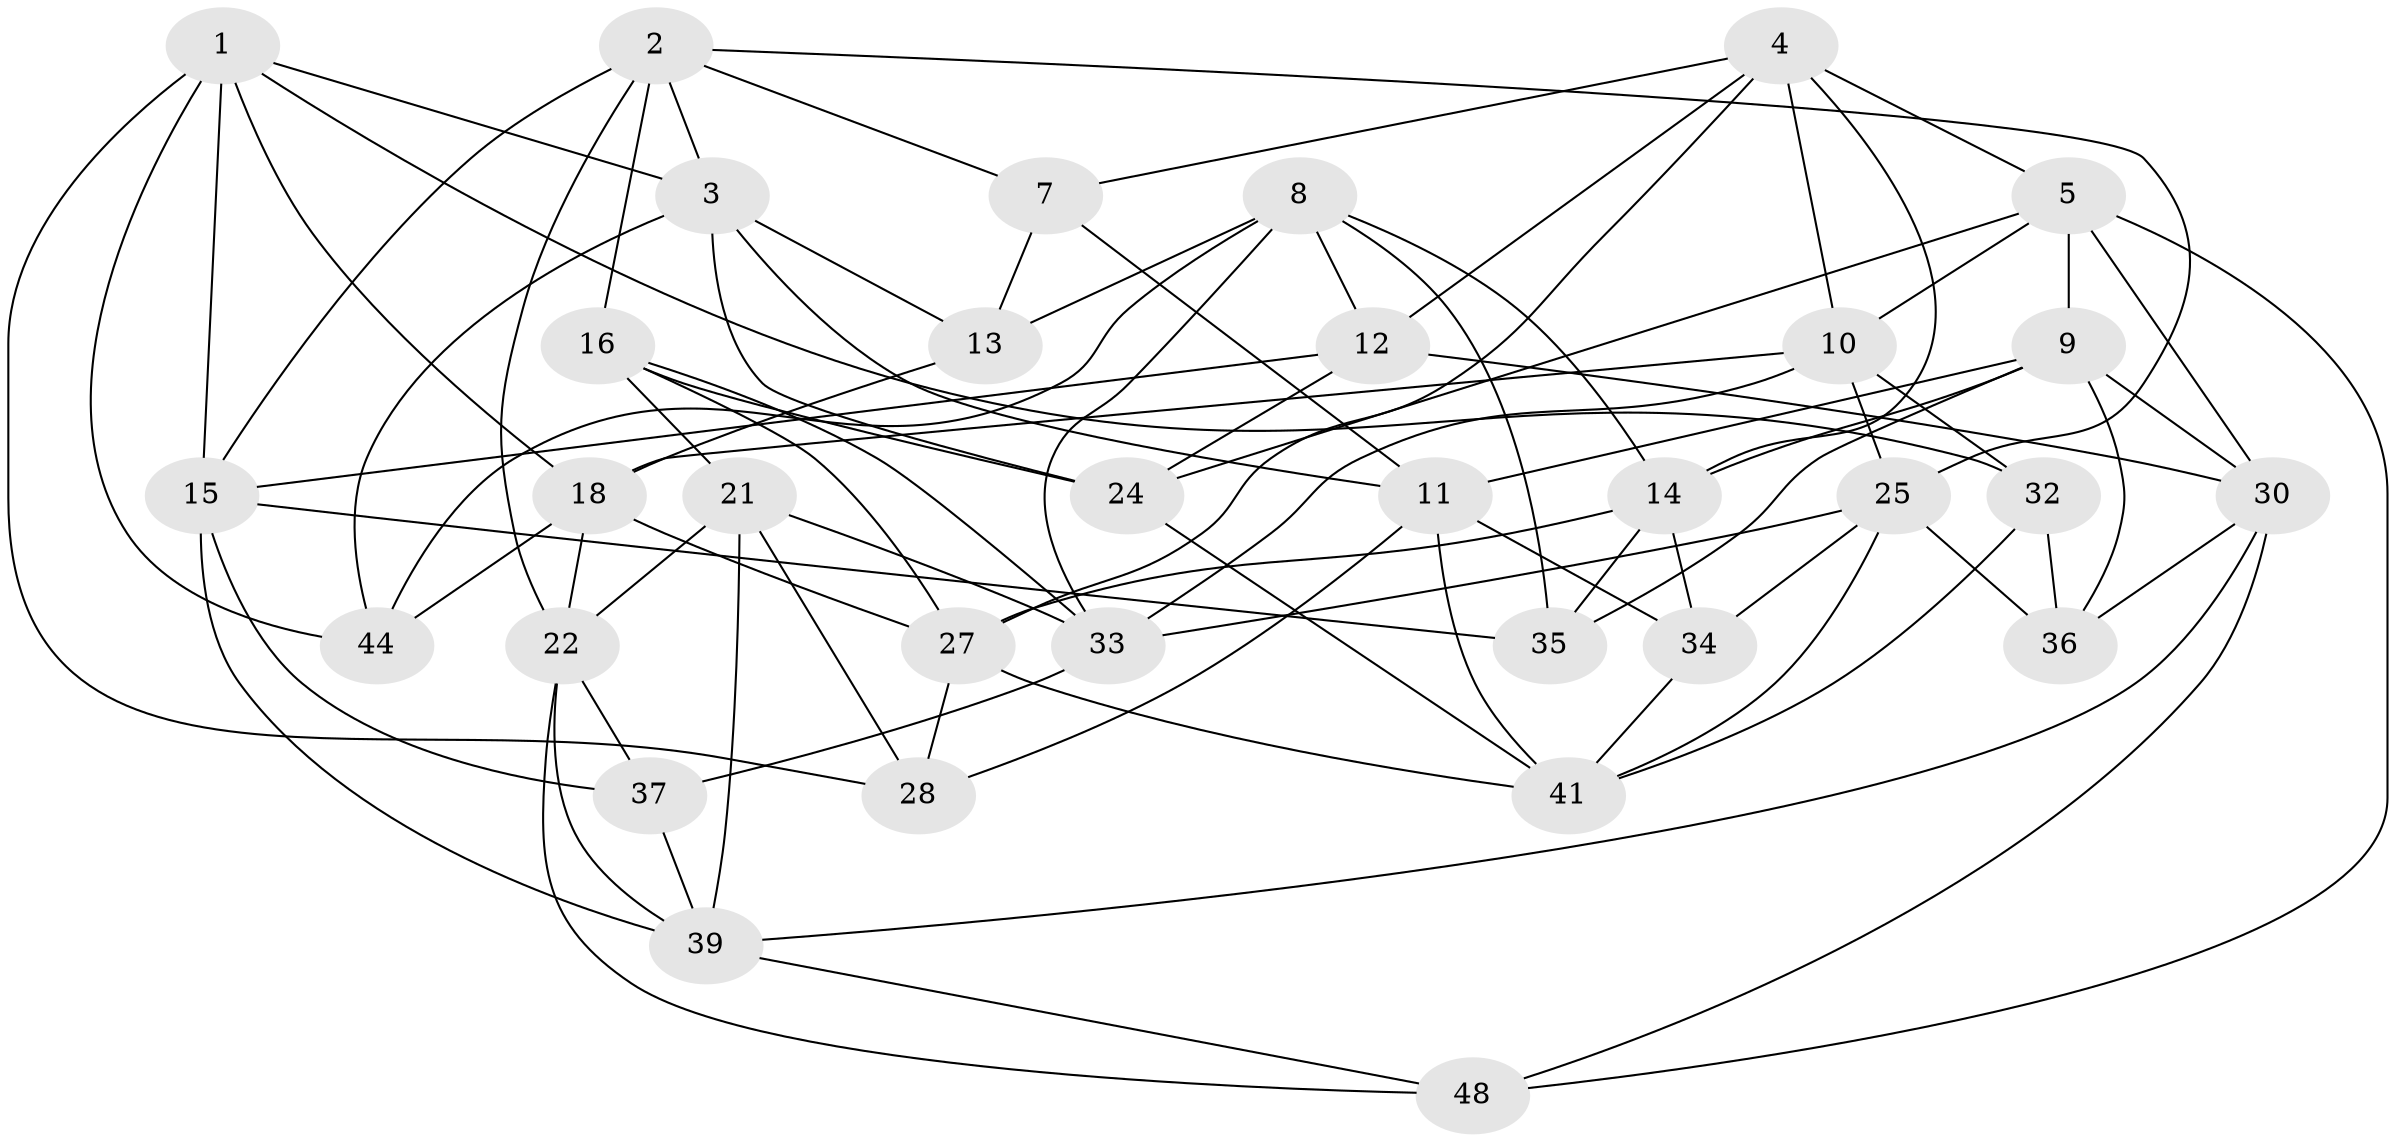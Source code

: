 // Generated by graph-tools (version 1.1) at 2025/52/02/27/25 19:52:28]
// undirected, 33 vertices, 87 edges
graph export_dot {
graph [start="1"]
  node [color=gray90,style=filled];
  1 [super="+23"];
  2 [super="+42"];
  3 [super="+50"];
  4 [super="+46"];
  5 [super="+6"];
  7;
  8 [super="+31"];
  9 [super="+53"];
  10 [super="+52"];
  11 [super="+26"];
  12 [super="+17"];
  13;
  14 [super="+38"];
  15 [super="+19"];
  16 [super="+40"];
  18 [super="+20"];
  21 [super="+47"];
  22 [super="+43"];
  24 [super="+29"];
  25 [super="+54"];
  27 [super="+45"];
  28;
  30 [super="+51"];
  32;
  33 [super="+56"];
  34;
  35;
  36;
  37;
  39 [super="+55"];
  41 [super="+49"];
  44;
  48;
  1 -- 44;
  1 -- 32;
  1 -- 28;
  1 -- 18;
  1 -- 3;
  1 -- 15;
  2 -- 7;
  2 -- 22;
  2 -- 25;
  2 -- 16;
  2 -- 3;
  2 -- 15;
  3 -- 24;
  3 -- 44;
  3 -- 13;
  3 -- 11;
  4 -- 5;
  4 -- 10;
  4 -- 12;
  4 -- 27;
  4 -- 7;
  4 -- 14;
  5 -- 48;
  5 -- 9;
  5 -- 24;
  5 -- 10;
  5 -- 30;
  7 -- 13;
  7 -- 11;
  8 -- 35;
  8 -- 13;
  8 -- 33;
  8 -- 12;
  8 -- 14;
  8 -- 44;
  9 -- 11;
  9 -- 30;
  9 -- 35;
  9 -- 36;
  9 -- 14;
  10 -- 18;
  10 -- 32;
  10 -- 33;
  10 -- 25;
  11 -- 41;
  11 -- 34;
  11 -- 28;
  12 -- 15;
  12 -- 30;
  12 -- 24 [weight=2];
  13 -- 18;
  14 -- 34;
  14 -- 35;
  14 -- 27;
  15 -- 39;
  15 -- 35;
  15 -- 37;
  16 -- 27;
  16 -- 24;
  16 -- 21 [weight=2];
  16 -- 33;
  18 -- 27;
  18 -- 44;
  18 -- 22;
  21 -- 28;
  21 -- 39;
  21 -- 33;
  21 -- 22;
  22 -- 37;
  22 -- 48;
  22 -- 39;
  24 -- 41;
  25 -- 36;
  25 -- 33;
  25 -- 41;
  25 -- 34;
  27 -- 28;
  27 -- 41;
  30 -- 39;
  30 -- 36;
  30 -- 48;
  32 -- 36;
  32 -- 41;
  33 -- 37;
  34 -- 41;
  37 -- 39;
  39 -- 48;
}
